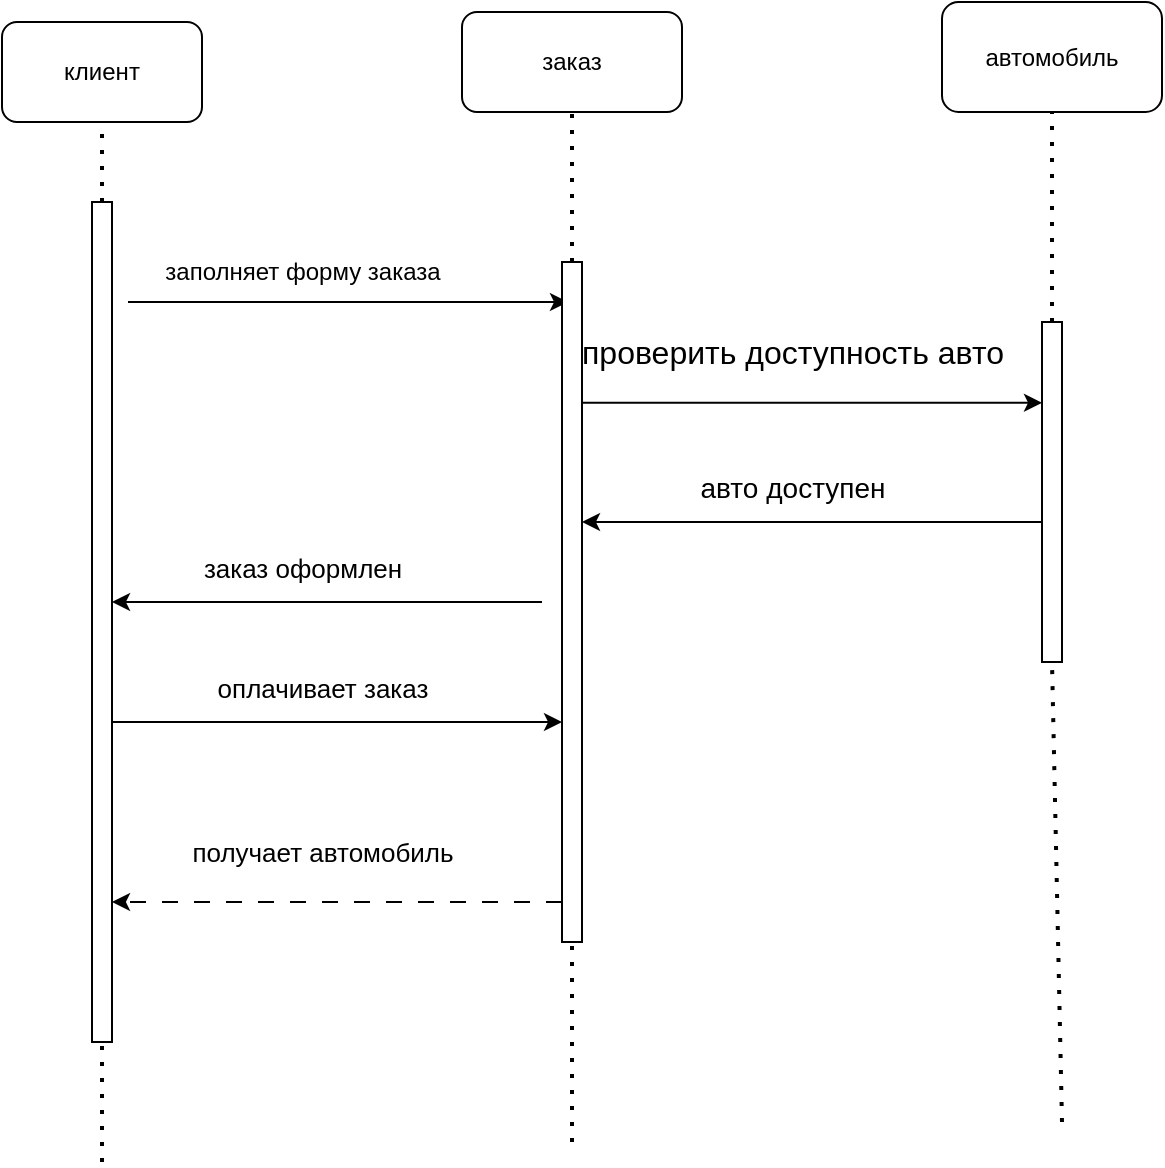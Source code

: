 <mxfile version="25.0.2">
  <diagram name="Страница — 1" id="DBTxhnqVq19naVQ_tsHX">
    <mxGraphModel dx="1299" dy="918" grid="1" gridSize="10" guides="1" tooltips="1" connect="1" arrows="1" fold="1" page="1" pageScale="1" pageWidth="827" pageHeight="1169" math="0" shadow="0">
      <root>
        <mxCell id="0" />
        <mxCell id="1" parent="0" />
        <mxCell id="2qGSd4Gcb8cHpoO5zFXZ-1" value="клиент" style="rounded=1;whiteSpace=wrap;html=1;" vertex="1" parent="1">
          <mxGeometry x="130" y="170" width="100" height="50" as="geometry" />
        </mxCell>
        <mxCell id="2qGSd4Gcb8cHpoO5zFXZ-2" value="заказ" style="rounded=1;whiteSpace=wrap;html=1;" vertex="1" parent="1">
          <mxGeometry x="360" y="165" width="110" height="50" as="geometry" />
        </mxCell>
        <mxCell id="2qGSd4Gcb8cHpoO5zFXZ-3" value="автомобиль" style="rounded=1;whiteSpace=wrap;html=1;" vertex="1" parent="1">
          <mxGeometry x="600" y="160" width="110" height="55" as="geometry" />
        </mxCell>
        <mxCell id="2qGSd4Gcb8cHpoO5zFXZ-4" value="" style="endArrow=none;dashed=1;html=1;dashPattern=1 3;strokeWidth=2;rounded=0;entryX=0.5;entryY=1;entryDx=0;entryDy=0;" edge="1" parent="1" source="2qGSd4Gcb8cHpoO5zFXZ-7" target="2qGSd4Gcb8cHpoO5zFXZ-1">
          <mxGeometry width="50" height="50" relative="1" as="geometry">
            <mxPoint x="180" y="880" as="sourcePoint" />
            <mxPoint x="450" y="390" as="targetPoint" />
          </mxGeometry>
        </mxCell>
        <mxCell id="2qGSd4Gcb8cHpoO5zFXZ-5" value="" style="endArrow=none;dashed=1;html=1;dashPattern=1 3;strokeWidth=2;rounded=0;entryX=0.5;entryY=1;entryDx=0;entryDy=0;" edge="1" parent="1" source="2qGSd4Gcb8cHpoO5zFXZ-11" target="2qGSd4Gcb8cHpoO5zFXZ-2">
          <mxGeometry width="50" height="50" relative="1" as="geometry">
            <mxPoint x="420" y="872.5" as="sourcePoint" />
            <mxPoint x="500" y="382.5" as="targetPoint" />
          </mxGeometry>
        </mxCell>
        <mxCell id="2qGSd4Gcb8cHpoO5zFXZ-6" value="" style="endArrow=none;dashed=1;html=1;dashPattern=1 3;strokeWidth=2;rounded=0;entryX=0.5;entryY=1;entryDx=0;entryDy=0;" edge="1" parent="1" source="2qGSd4Gcb8cHpoO5zFXZ-13" target="2qGSd4Gcb8cHpoO5zFXZ-3">
          <mxGeometry width="50" height="50" relative="1" as="geometry">
            <mxPoint x="660" y="872.5" as="sourcePoint" />
            <mxPoint x="550" y="382.5" as="targetPoint" />
          </mxGeometry>
        </mxCell>
        <mxCell id="2qGSd4Gcb8cHpoO5zFXZ-8" value="" style="endArrow=none;dashed=1;html=1;dashPattern=1 3;strokeWidth=2;rounded=0;entryX=0.5;entryY=1;entryDx=0;entryDy=0;" edge="1" parent="1" target="2qGSd4Gcb8cHpoO5zFXZ-7">
          <mxGeometry width="50" height="50" relative="1" as="geometry">
            <mxPoint x="180" y="740" as="sourcePoint" />
            <mxPoint x="180" y="220" as="targetPoint" />
          </mxGeometry>
        </mxCell>
        <mxCell id="2qGSd4Gcb8cHpoO5zFXZ-7" value="" style="html=1;points=[[0,0,0,0,5],[0,1,0,0,-5],[1,0,0,0,5],[1,1,0,0,-5]];perimeter=orthogonalPerimeter;outlineConnect=0;targetShapes=umlLifeline;portConstraint=eastwest;newEdgeStyle={&quot;curved&quot;:0,&quot;rounded&quot;:0};" vertex="1" parent="1">
          <mxGeometry x="175" y="260" width="10" height="420" as="geometry" />
        </mxCell>
        <mxCell id="2qGSd4Gcb8cHpoO5zFXZ-9" value="" style="endArrow=classic;html=1;rounded=0;" edge="1" parent="1">
          <mxGeometry width="50" height="50" relative="1" as="geometry">
            <mxPoint x="193" y="310" as="sourcePoint" />
            <mxPoint x="413" y="310" as="targetPoint" />
          </mxGeometry>
        </mxCell>
        <mxCell id="2qGSd4Gcb8cHpoO5zFXZ-10" value="заполняет форму заказа" style="text;html=1;align=center;verticalAlign=middle;resizable=0;points=[];autosize=1;strokeColor=none;fillColor=none;" vertex="1" parent="1">
          <mxGeometry x="200" y="280" width="160" height="30" as="geometry" />
        </mxCell>
        <mxCell id="2qGSd4Gcb8cHpoO5zFXZ-12" value="" style="endArrow=none;dashed=1;html=1;dashPattern=1 3;strokeWidth=2;rounded=0;entryX=0.5;entryY=1;entryDx=0;entryDy=0;" edge="1" parent="1" target="2qGSd4Gcb8cHpoO5zFXZ-11">
          <mxGeometry width="50" height="50" relative="1" as="geometry">
            <mxPoint x="415" y="730" as="sourcePoint" />
            <mxPoint x="415" y="215" as="targetPoint" />
          </mxGeometry>
        </mxCell>
        <mxCell id="2qGSd4Gcb8cHpoO5zFXZ-11" value="" style="html=1;points=[[0,0,0,0,5],[0,1,0,0,-5],[1,0,0,0,5],[1,1,0,0,-5]];perimeter=orthogonalPerimeter;outlineConnect=0;targetShapes=umlLifeline;portConstraint=eastwest;newEdgeStyle={&quot;curved&quot;:0,&quot;rounded&quot;:0};" vertex="1" parent="1">
          <mxGeometry x="410" y="290" width="10" height="340" as="geometry" />
        </mxCell>
        <mxCell id="2qGSd4Gcb8cHpoO5zFXZ-14" value="" style="endArrow=none;dashed=1;html=1;dashPattern=1 3;strokeWidth=2;rounded=0;entryX=0.5;entryY=1;entryDx=0;entryDy=0;" edge="1" parent="1" target="2qGSd4Gcb8cHpoO5zFXZ-13">
          <mxGeometry width="50" height="50" relative="1" as="geometry">
            <mxPoint x="660" y="720" as="sourcePoint" />
            <mxPoint x="655" y="215" as="targetPoint" />
          </mxGeometry>
        </mxCell>
        <mxCell id="2qGSd4Gcb8cHpoO5zFXZ-13" value="" style="html=1;points=[[0,0,0,0,5],[0,1,0,0,-5],[1,0,0,0,5],[1,1,0,0,-5]];perimeter=orthogonalPerimeter;outlineConnect=0;targetShapes=umlLifeline;portConstraint=eastwest;newEdgeStyle={&quot;curved&quot;:0,&quot;rounded&quot;:0};" vertex="1" parent="1">
          <mxGeometry x="650" y="320" width="10" height="170" as="geometry" />
        </mxCell>
        <mxCell id="2qGSd4Gcb8cHpoO5zFXZ-15" value="" style="endArrow=classic;html=1;rounded=0;exitX=1;exitY=0.207;exitDx=0;exitDy=0;exitPerimeter=0;" edge="1" parent="1" source="2qGSd4Gcb8cHpoO5zFXZ-11" target="2qGSd4Gcb8cHpoO5zFXZ-13">
          <mxGeometry width="50" height="50" relative="1" as="geometry">
            <mxPoint x="430" y="350" as="sourcePoint" />
            <mxPoint x="410" y="440" as="targetPoint" />
          </mxGeometry>
        </mxCell>
        <mxCell id="2qGSd4Gcb8cHpoO5zFXZ-16" value="&lt;font style=&quot;font-size: 16px;&quot;&gt;проверить доступность авто&lt;/font&gt;" style="text;html=1;align=center;verticalAlign=middle;resizable=0;points=[];autosize=1;strokeColor=none;fillColor=none;" vertex="1" parent="1">
          <mxGeometry x="410" y="320" width="230" height="30" as="geometry" />
        </mxCell>
        <mxCell id="2qGSd4Gcb8cHpoO5zFXZ-17" value="" style="endArrow=classic;html=1;rounded=0;" edge="1" parent="1" target="2qGSd4Gcb8cHpoO5zFXZ-11">
          <mxGeometry width="50" height="50" relative="1" as="geometry">
            <mxPoint x="650" y="420" as="sourcePoint" />
            <mxPoint x="430.0" y="420" as="targetPoint" />
          </mxGeometry>
        </mxCell>
        <mxCell id="2qGSd4Gcb8cHpoO5zFXZ-18" value="&lt;font style=&quot;font-size: 14px;&quot;&gt;авто доступен&lt;/font&gt;" style="text;html=1;align=center;verticalAlign=middle;resizable=0;points=[];autosize=1;strokeColor=none;fillColor=none;" vertex="1" parent="1">
          <mxGeometry x="465" y="388" width="120" height="30" as="geometry" />
        </mxCell>
        <mxCell id="2qGSd4Gcb8cHpoO5zFXZ-19" value="" style="endArrow=classic;html=1;rounded=0;" edge="1" parent="1" target="2qGSd4Gcb8cHpoO5zFXZ-7">
          <mxGeometry width="50" height="50" relative="1" as="geometry">
            <mxPoint x="400" y="460" as="sourcePoint" />
            <mxPoint x="410" y="520" as="targetPoint" />
          </mxGeometry>
        </mxCell>
        <mxCell id="2qGSd4Gcb8cHpoO5zFXZ-20" value="&lt;font style=&quot;font-size: 13px;&quot;&gt;заказ оформлен&lt;/font&gt;" style="text;html=1;align=center;verticalAlign=middle;resizable=0;points=[];autosize=1;strokeColor=none;fillColor=none;" vertex="1" parent="1">
          <mxGeometry x="220" y="428" width="120" height="30" as="geometry" />
        </mxCell>
        <mxCell id="2qGSd4Gcb8cHpoO5zFXZ-21" value="" style="endArrow=classic;html=1;rounded=0;" edge="1" parent="1" source="2qGSd4Gcb8cHpoO5zFXZ-7">
          <mxGeometry width="50" height="50" relative="1" as="geometry">
            <mxPoint x="360" y="570" as="sourcePoint" />
            <mxPoint x="410" y="520" as="targetPoint" />
          </mxGeometry>
        </mxCell>
        <mxCell id="2qGSd4Gcb8cHpoO5zFXZ-22" value="&lt;font style=&quot;font-size: 13px;&quot;&gt;оплачивает заказ&lt;/font&gt;" style="text;html=1;align=center;verticalAlign=middle;resizable=0;points=[];autosize=1;strokeColor=none;fillColor=none;" vertex="1" parent="1">
          <mxGeometry x="225" y="488" width="130" height="30" as="geometry" />
        </mxCell>
        <mxCell id="2qGSd4Gcb8cHpoO5zFXZ-23" value="" style="endArrow=classic;html=1;rounded=0;exitX=0;exitY=1;exitDx=0;exitDy=-5;exitPerimeter=0;dashed=1;dashPattern=8 8;" edge="1" parent="1">
          <mxGeometry width="50" height="50" relative="1" as="geometry">
            <mxPoint x="410.0" y="610" as="sourcePoint" />
            <mxPoint x="185.0" y="610" as="targetPoint" />
          </mxGeometry>
        </mxCell>
        <mxCell id="2qGSd4Gcb8cHpoO5zFXZ-24" value="&lt;font style=&quot;font-size: 13px;&quot;&gt;получает автомобиль&lt;/font&gt;" style="text;html=1;align=center;verticalAlign=middle;resizable=0;points=[];autosize=1;strokeColor=none;fillColor=none;" vertex="1" parent="1">
          <mxGeometry x="215" y="570" width="150" height="30" as="geometry" />
        </mxCell>
      </root>
    </mxGraphModel>
  </diagram>
</mxfile>

